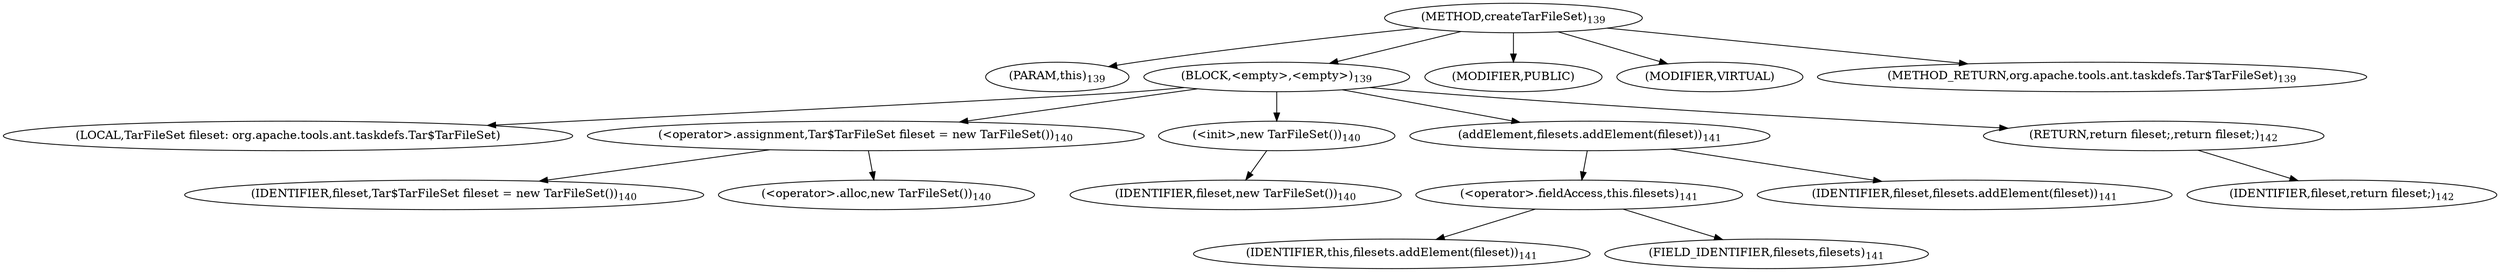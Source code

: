 digraph "createTarFileSet" {  
"141" [label = <(METHOD,createTarFileSet)<SUB>139</SUB>> ]
"142" [label = <(PARAM,this)<SUB>139</SUB>> ]
"143" [label = <(BLOCK,&lt;empty&gt;,&lt;empty&gt;)<SUB>139</SUB>> ]
"4" [label = <(LOCAL,TarFileSet fileset: org.apache.tools.ant.taskdefs.Tar$TarFileSet)> ]
"144" [label = <(&lt;operator&gt;.assignment,Tar$TarFileSet fileset = new TarFileSet())<SUB>140</SUB>> ]
"145" [label = <(IDENTIFIER,fileset,Tar$TarFileSet fileset = new TarFileSet())<SUB>140</SUB>> ]
"146" [label = <(&lt;operator&gt;.alloc,new TarFileSet())<SUB>140</SUB>> ]
"147" [label = <(&lt;init&gt;,new TarFileSet())<SUB>140</SUB>> ]
"3" [label = <(IDENTIFIER,fileset,new TarFileSet())<SUB>140</SUB>> ]
"148" [label = <(addElement,filesets.addElement(fileset))<SUB>141</SUB>> ]
"149" [label = <(&lt;operator&gt;.fieldAccess,this.filesets)<SUB>141</SUB>> ]
"150" [label = <(IDENTIFIER,this,filesets.addElement(fileset))<SUB>141</SUB>> ]
"151" [label = <(FIELD_IDENTIFIER,filesets,filesets)<SUB>141</SUB>> ]
"152" [label = <(IDENTIFIER,fileset,filesets.addElement(fileset))<SUB>141</SUB>> ]
"153" [label = <(RETURN,return fileset;,return fileset;)<SUB>142</SUB>> ]
"154" [label = <(IDENTIFIER,fileset,return fileset;)<SUB>142</SUB>> ]
"155" [label = <(MODIFIER,PUBLIC)> ]
"156" [label = <(MODIFIER,VIRTUAL)> ]
"157" [label = <(METHOD_RETURN,org.apache.tools.ant.taskdefs.Tar$TarFileSet)<SUB>139</SUB>> ]
  "141" -> "142" 
  "141" -> "143" 
  "141" -> "155" 
  "141" -> "156" 
  "141" -> "157" 
  "143" -> "4" 
  "143" -> "144" 
  "143" -> "147" 
  "143" -> "148" 
  "143" -> "153" 
  "144" -> "145" 
  "144" -> "146" 
  "147" -> "3" 
  "148" -> "149" 
  "148" -> "152" 
  "149" -> "150" 
  "149" -> "151" 
  "153" -> "154" 
}
